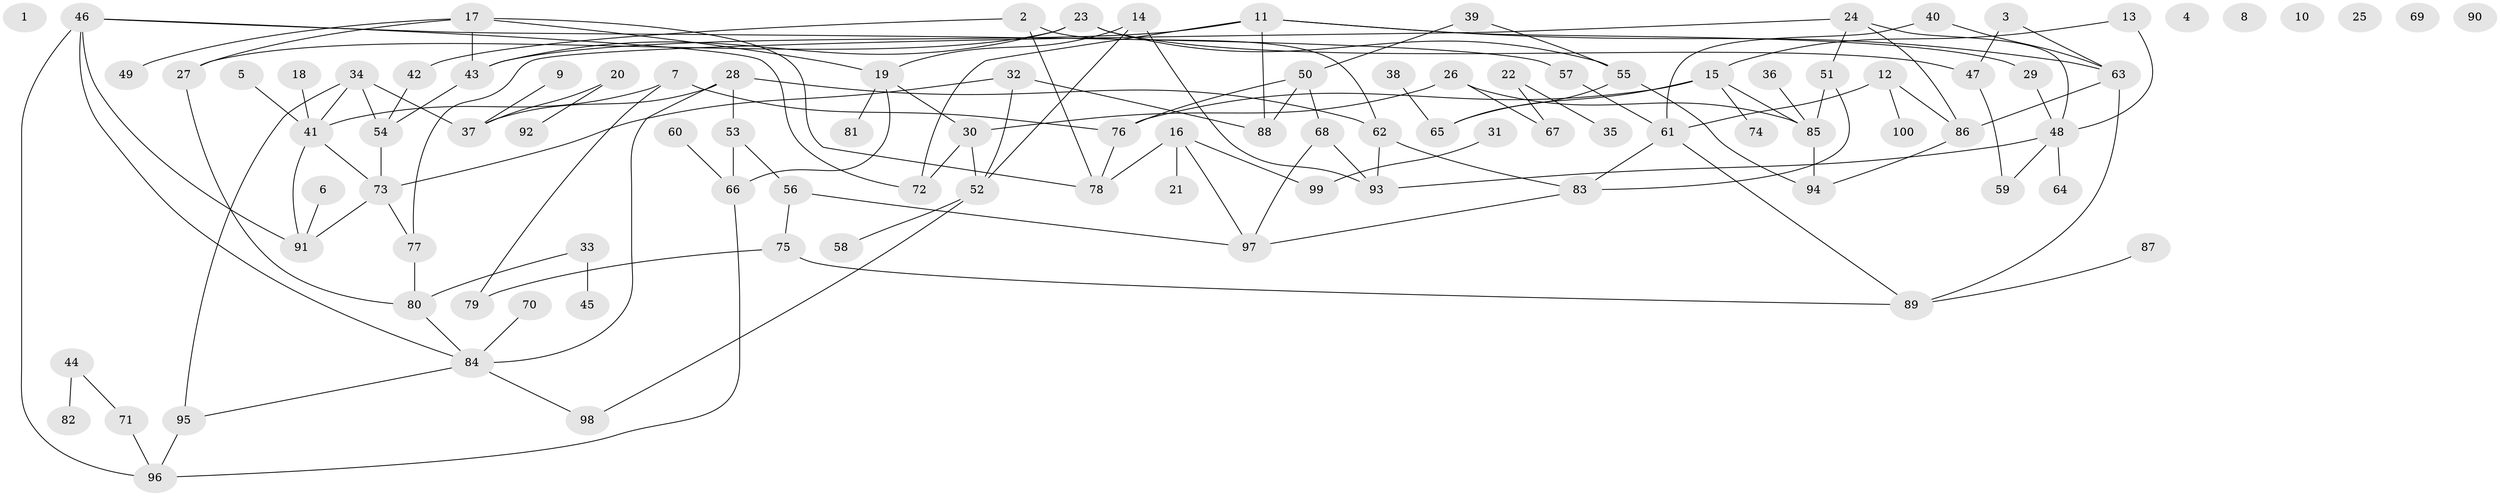 // coarse degree distribution, {0: 0.14, 1: 0.36, 4: 0.1, 5: 0.1, 2: 0.08, 8: 0.06, 3: 0.02, 7: 0.08, 6: 0.06}
// Generated by graph-tools (version 1.1) at 2025/43/03/04/25 21:43:01]
// undirected, 100 vertices, 136 edges
graph export_dot {
graph [start="1"]
  node [color=gray90,style=filled];
  1;
  2;
  3;
  4;
  5;
  6;
  7;
  8;
  9;
  10;
  11;
  12;
  13;
  14;
  15;
  16;
  17;
  18;
  19;
  20;
  21;
  22;
  23;
  24;
  25;
  26;
  27;
  28;
  29;
  30;
  31;
  32;
  33;
  34;
  35;
  36;
  37;
  38;
  39;
  40;
  41;
  42;
  43;
  44;
  45;
  46;
  47;
  48;
  49;
  50;
  51;
  52;
  53;
  54;
  55;
  56;
  57;
  58;
  59;
  60;
  61;
  62;
  63;
  64;
  65;
  66;
  67;
  68;
  69;
  70;
  71;
  72;
  73;
  74;
  75;
  76;
  77;
  78;
  79;
  80;
  81;
  82;
  83;
  84;
  85;
  86;
  87;
  88;
  89;
  90;
  91;
  92;
  93;
  94;
  95;
  96;
  97;
  98;
  99;
  100;
  2 -- 42;
  2 -- 62;
  2 -- 78;
  3 -- 47;
  3 -- 63;
  5 -- 41;
  6 -- 91;
  7 -- 41;
  7 -- 76;
  7 -- 79;
  9 -- 37;
  11 -- 29;
  11 -- 43;
  11 -- 63;
  11 -- 72;
  11 -- 88;
  12 -- 61;
  12 -- 86;
  12 -- 100;
  13 -- 15;
  13 -- 48;
  14 -- 19;
  14 -- 52;
  14 -- 93;
  15 -- 65;
  15 -- 74;
  15 -- 76;
  15 -- 85;
  16 -- 21;
  16 -- 78;
  16 -- 97;
  16 -- 99;
  17 -- 19;
  17 -- 27;
  17 -- 43;
  17 -- 49;
  17 -- 78;
  18 -- 41;
  19 -- 30;
  19 -- 66;
  19 -- 81;
  20 -- 37;
  20 -- 92;
  22 -- 35;
  22 -- 67;
  23 -- 27;
  23 -- 43;
  23 -- 47;
  23 -- 55;
  24 -- 48;
  24 -- 51;
  24 -- 77;
  24 -- 86;
  26 -- 30;
  26 -- 67;
  26 -- 85;
  27 -- 80;
  28 -- 37;
  28 -- 53;
  28 -- 62;
  28 -- 84;
  29 -- 48;
  30 -- 52;
  30 -- 72;
  31 -- 99;
  32 -- 52;
  32 -- 73;
  32 -- 88;
  33 -- 45;
  33 -- 80;
  34 -- 37;
  34 -- 41;
  34 -- 54;
  34 -- 95;
  36 -- 85;
  38 -- 65;
  39 -- 50;
  39 -- 55;
  40 -- 61;
  40 -- 63;
  41 -- 73;
  41 -- 91;
  42 -- 54;
  43 -- 54;
  44 -- 71;
  44 -- 82;
  46 -- 57;
  46 -- 72;
  46 -- 84;
  46 -- 91;
  46 -- 96;
  47 -- 59;
  48 -- 59;
  48 -- 64;
  48 -- 93;
  50 -- 68;
  50 -- 76;
  50 -- 88;
  51 -- 83;
  51 -- 85;
  52 -- 58;
  52 -- 98;
  53 -- 56;
  53 -- 66;
  54 -- 73;
  55 -- 65;
  55 -- 94;
  56 -- 75;
  56 -- 97;
  57 -- 61;
  60 -- 66;
  61 -- 83;
  61 -- 89;
  62 -- 83;
  62 -- 93;
  63 -- 86;
  63 -- 89;
  66 -- 96;
  68 -- 93;
  68 -- 97;
  70 -- 84;
  71 -- 96;
  73 -- 77;
  73 -- 91;
  75 -- 79;
  75 -- 89;
  76 -- 78;
  77 -- 80;
  80 -- 84;
  83 -- 97;
  84 -- 95;
  84 -- 98;
  85 -- 94;
  86 -- 94;
  87 -- 89;
  95 -- 96;
}
